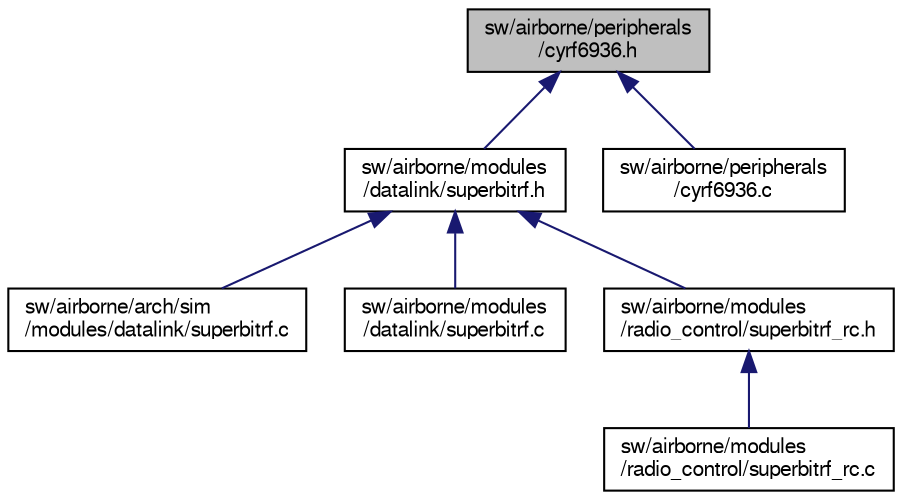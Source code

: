 digraph "sw/airborne/peripherals/cyrf6936.h"
{
  edge [fontname="FreeSans",fontsize="10",labelfontname="FreeSans",labelfontsize="10"];
  node [fontname="FreeSans",fontsize="10",shape=record];
  Node1 [label="sw/airborne/peripherals\l/cyrf6936.h",height=0.2,width=0.4,color="black", fillcolor="grey75", style="filled", fontcolor="black"];
  Node1 -> Node2 [dir="back",color="midnightblue",fontsize="10",style="solid",fontname="FreeSans"];
  Node2 [label="sw/airborne/modules\l/datalink/superbitrf.h",height=0.2,width=0.4,color="black", fillcolor="white", style="filled",URL="$modules_2datalink_2superbitrf_8h.html"];
  Node2 -> Node3 [dir="back",color="midnightblue",fontsize="10",style="solid",fontname="FreeSans"];
  Node3 [label="sw/airborne/arch/sim\l/modules/datalink/superbitrf.c",height=0.2,width=0.4,color="black", fillcolor="white", style="filled",URL="$arch_2sim_2modules_2datalink_2superbitrf_8c.html",tooltip="DSM2 and DSMX datalink implementation for the cyrf6936 2.4GHz radio chip trough SPI. "];
  Node2 -> Node4 [dir="back",color="midnightblue",fontsize="10",style="solid",fontname="FreeSans"];
  Node4 [label="sw/airborne/modules\l/datalink/superbitrf.c",height=0.2,width=0.4,color="black", fillcolor="white", style="filled",URL="$modules_2datalink_2superbitrf_8c.html"];
  Node2 -> Node5 [dir="back",color="midnightblue",fontsize="10",style="solid",fontname="FreeSans"];
  Node5 [label="sw/airborne/modules\l/radio_control/superbitrf_rc.h",height=0.2,width=0.4,color="black", fillcolor="white", style="filled",URL="$superbitrf__rc_8h.html",tooltip="DSM2 and DSMX radio control implementation for the cyrf6936 2.4GHz radio chip trough SPI..."];
  Node5 -> Node6 [dir="back",color="midnightblue",fontsize="10",style="solid",fontname="FreeSans"];
  Node6 [label="sw/airborne/modules\l/radio_control/superbitrf_rc.c",height=0.2,width=0.4,color="black", fillcolor="white", style="filled",URL="$superbitrf__rc_8c.html",tooltip="DSM2 and DSMX radio control implementation for the cyrf6936 2.4GHz radio chip trough SPI..."];
  Node1 -> Node7 [dir="back",color="midnightblue",fontsize="10",style="solid",fontname="FreeSans"];
  Node7 [label="sw/airborne/peripherals\l/cyrf6936.c",height=0.2,width=0.4,color="black", fillcolor="white", style="filled",URL="$cyrf6936_8c.html",tooltip="Driver for the cyrf6936 2.4GHz radio chip. "];
}
